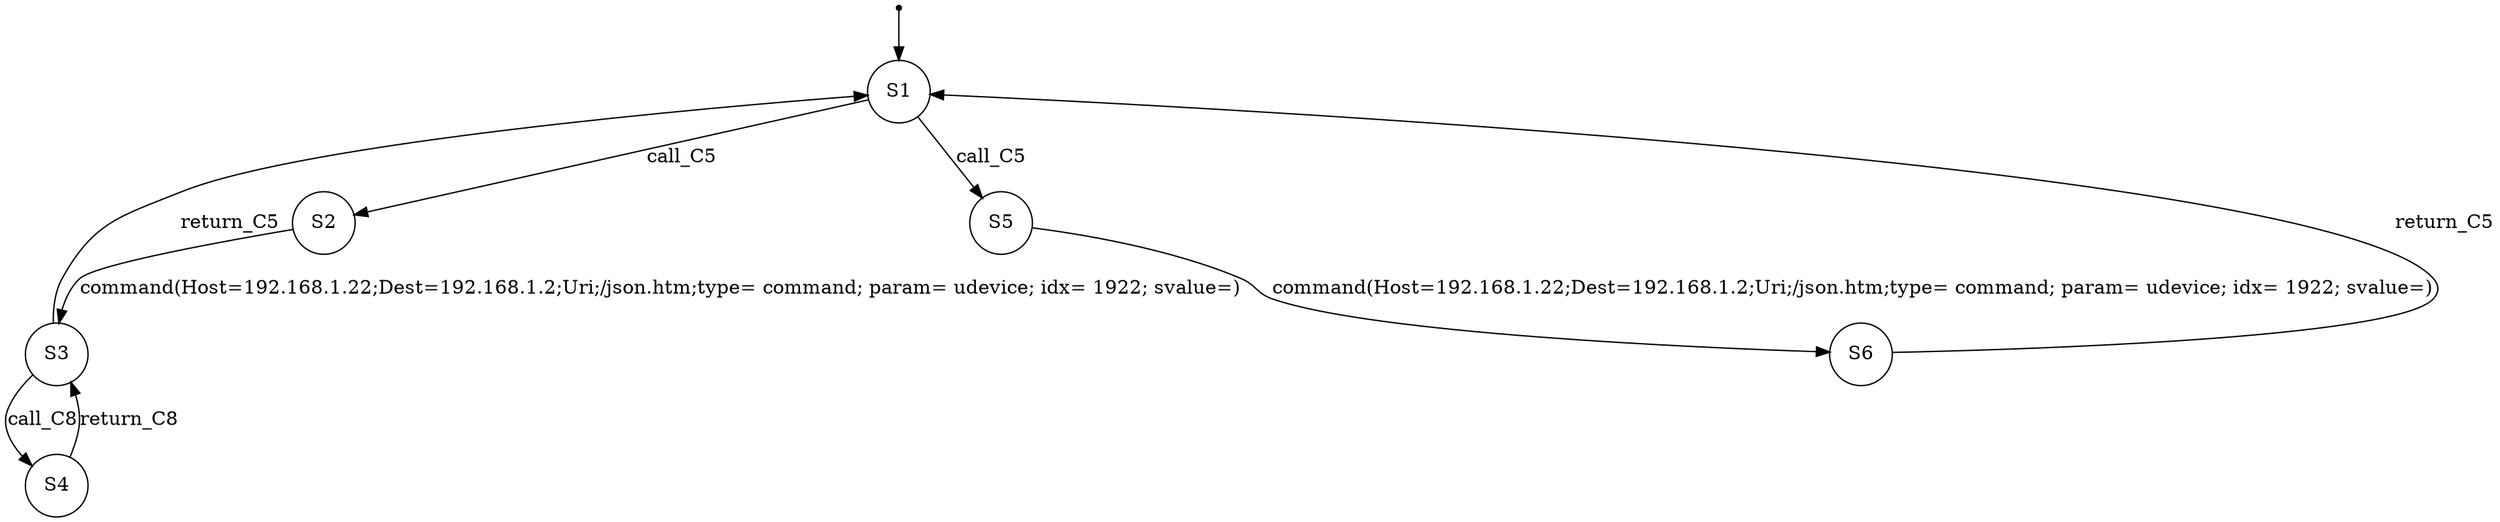 digraph LTS {
S00[shape=point]
S1[label=S1,shape=circle];
S2[label=S2,shape=circle];
S3[label=S3,shape=circle];
S4[label=S4,shape=circle];
S5[label=S5,shape=circle];
S6[label=S6,shape=circle];
S00 -> S1
S1 -> S2[label ="call_C5"];
S1 -> S5[label ="call_C5"];
S2 -> S3[label ="command(Host=192.168.1.22;Dest=192.168.1.2;Uri;/json.htm;type= command; param= udevice; idx= 1922; svalue=)"];
S3 -> S1[label ="return_C5"];
S3 -> S4[label ="call_C8"];
S4 -> S3[label ="return_C8"];
S5 -> S6[label ="command(Host=192.168.1.22;Dest=192.168.1.2;Uri;/json.htm;type= command; param= udevice; idx= 1922; svalue=)"];
S6 -> S1[label ="return_C5"];
}
